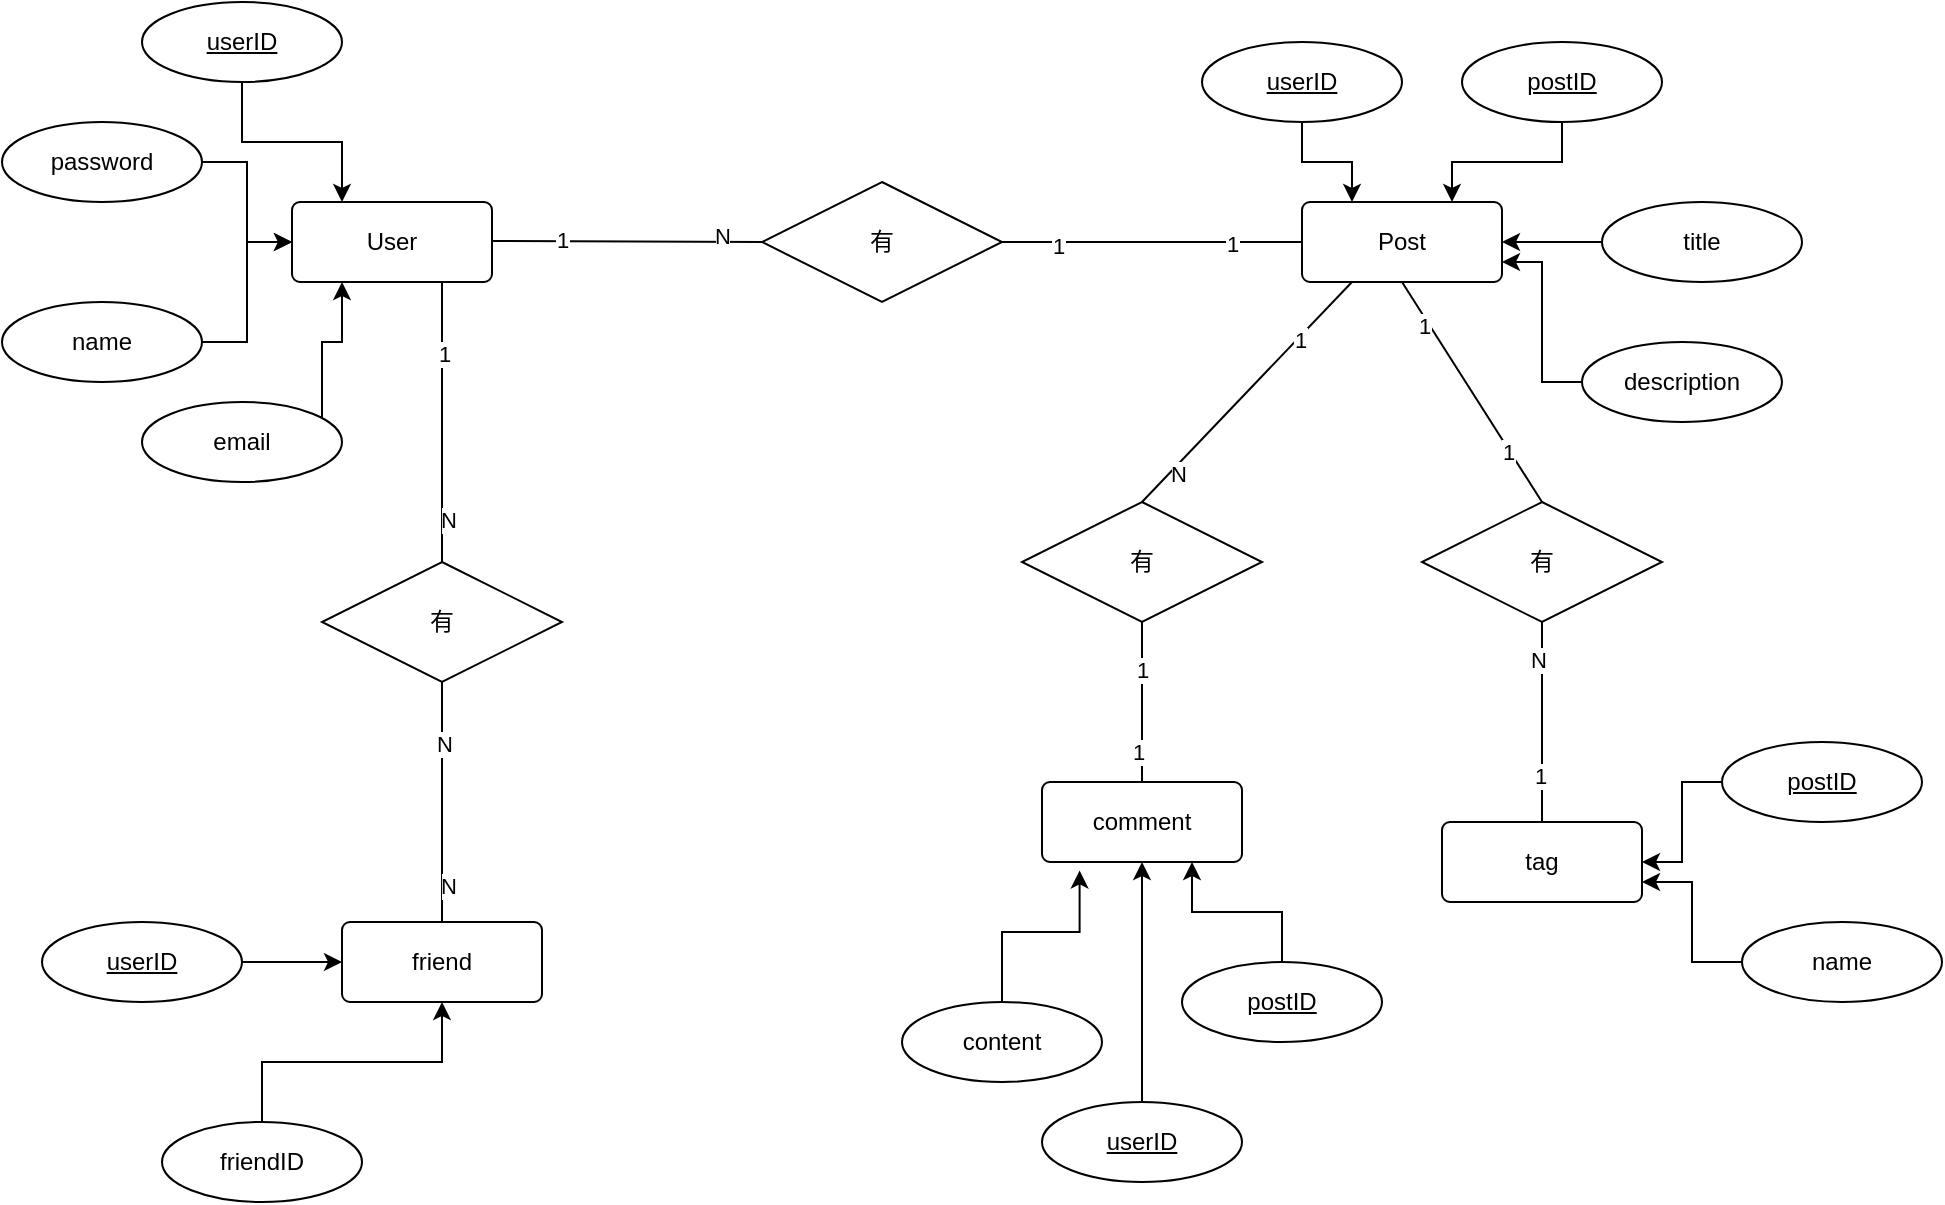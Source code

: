 <mxfile version="21.3.8" type="github">
  <diagram id="R2lEEEUBdFMjLlhIrx00" name="Page-1">
    <mxGraphModel dx="1500" dy="773" grid="1" gridSize="10" guides="1" tooltips="1" connect="1" arrows="1" fold="1" page="1" pageScale="1" pageWidth="850" pageHeight="1100" math="0" shadow="0" extFonts="Permanent Marker^https://fonts.googleapis.com/css?family=Permanent+Marker">
      <root>
        <mxCell id="0" />
        <mxCell id="1" parent="0" />
        <mxCell id="f5dtG0LYJ4X8ntDvLw5E-8" style="edgeStyle=orthogonalEdgeStyle;rounded=0;orthogonalLoop=1;jettySize=auto;html=1;entryX=0;entryY=0.5;entryDx=0;entryDy=0;" edge="1" parent="1" source="f5dtG0LYJ4X8ntDvLw5E-1" target="f5dtG0LYJ4X8ntDvLw5E-5">
          <mxGeometry relative="1" as="geometry" />
        </mxCell>
        <mxCell id="f5dtG0LYJ4X8ntDvLw5E-1" value="name&lt;span id=&quot;docs-internal-guid-c04d8e55-7fff-e13b-721e-d48469350705&quot;&gt;&lt;/span&gt;" style="ellipse;whiteSpace=wrap;html=1;align=center;" vertex="1" parent="1">
          <mxGeometry x="80" y="260" width="100" height="40" as="geometry" />
        </mxCell>
        <mxCell id="f5dtG0LYJ4X8ntDvLw5E-3" value="有" style="shape=rhombus;perimeter=rhombusPerimeter;whiteSpace=wrap;html=1;align=center;" vertex="1" parent="1">
          <mxGeometry x="460" y="200" width="120" height="60" as="geometry" />
        </mxCell>
        <mxCell id="f5dtG0LYJ4X8ntDvLw5E-5" value="User" style="rounded=1;arcSize=10;whiteSpace=wrap;html=1;align=center;" vertex="1" parent="1">
          <mxGeometry x="225" y="210" width="100" height="40" as="geometry" />
        </mxCell>
        <mxCell id="f5dtG0LYJ4X8ntDvLw5E-10" style="edgeStyle=orthogonalEdgeStyle;rounded=0;orthogonalLoop=1;jettySize=auto;html=1;entryX=0.25;entryY=0;entryDx=0;entryDy=0;" edge="1" parent="1" source="f5dtG0LYJ4X8ntDvLw5E-6" target="f5dtG0LYJ4X8ntDvLw5E-5">
          <mxGeometry relative="1" as="geometry" />
        </mxCell>
        <mxCell id="f5dtG0LYJ4X8ntDvLw5E-6" value="userID" style="ellipse;whiteSpace=wrap;html=1;align=center;fontStyle=4;" vertex="1" parent="1">
          <mxGeometry x="150" y="110" width="100" height="40" as="geometry" />
        </mxCell>
        <mxCell id="f5dtG0LYJ4X8ntDvLw5E-9" style="edgeStyle=orthogonalEdgeStyle;rounded=0;orthogonalLoop=1;jettySize=auto;html=1;entryX=0;entryY=0.5;entryDx=0;entryDy=0;" edge="1" parent="1" source="f5dtG0LYJ4X8ntDvLw5E-7" target="f5dtG0LYJ4X8ntDvLw5E-5">
          <mxGeometry relative="1" as="geometry" />
        </mxCell>
        <mxCell id="f5dtG0LYJ4X8ntDvLw5E-7" value="password&lt;span id=&quot;docs-internal-guid-c04d8e55-7fff-e13b-721e-d48469350705&quot;&gt;&lt;/span&gt;" style="ellipse;whiteSpace=wrap;html=1;align=center;" vertex="1" parent="1">
          <mxGeometry x="80" y="170" width="100" height="40" as="geometry" />
        </mxCell>
        <mxCell id="f5dtG0LYJ4X8ntDvLw5E-12" style="edgeStyle=orthogonalEdgeStyle;rounded=0;orthogonalLoop=1;jettySize=auto;html=1;entryX=0.25;entryY=1;entryDx=0;entryDy=0;" edge="1" parent="1" source="f5dtG0LYJ4X8ntDvLw5E-11" target="f5dtG0LYJ4X8ntDvLw5E-5">
          <mxGeometry relative="1" as="geometry">
            <Array as="points">
              <mxPoint x="240" y="280" />
              <mxPoint x="250" y="280" />
            </Array>
          </mxGeometry>
        </mxCell>
        <mxCell id="f5dtG0LYJ4X8ntDvLw5E-11" value="email&lt;span id=&quot;docs-internal-guid-c04d8e55-7fff-e13b-721e-d48469350705&quot;&gt;&lt;/span&gt;" style="ellipse;whiteSpace=wrap;html=1;align=center;" vertex="1" parent="1">
          <mxGeometry x="150" y="310" width="100" height="40" as="geometry" />
        </mxCell>
        <mxCell id="f5dtG0LYJ4X8ntDvLw5E-14" value="" style="endArrow=none;html=1;rounded=0;entryX=0;entryY=0.5;entryDx=0;entryDy=0;" edge="1" parent="1" target="f5dtG0LYJ4X8ntDvLw5E-3">
          <mxGeometry relative="1" as="geometry">
            <mxPoint x="325" y="229.5" as="sourcePoint" />
            <mxPoint x="485" y="229.5" as="targetPoint" />
          </mxGeometry>
        </mxCell>
        <mxCell id="f5dtG0LYJ4X8ntDvLw5E-15" value="1" style="edgeLabel;html=1;align=center;verticalAlign=middle;resizable=0;points=[];" vertex="1" connectable="0" parent="f5dtG0LYJ4X8ntDvLw5E-14">
          <mxGeometry x="-0.484" y="1" relative="1" as="geometry">
            <mxPoint as="offset" />
          </mxGeometry>
        </mxCell>
        <mxCell id="f5dtG0LYJ4X8ntDvLw5E-16" value="N" style="edgeLabel;html=1;align=center;verticalAlign=middle;resizable=0;points=[];" vertex="1" connectable="0" parent="f5dtG0LYJ4X8ntDvLw5E-14">
          <mxGeometry x="0.698" y="3" relative="1" as="geometry">
            <mxPoint as="offset" />
          </mxGeometry>
        </mxCell>
        <mxCell id="f5dtG0LYJ4X8ntDvLw5E-17" value="Post" style="rounded=1;arcSize=10;whiteSpace=wrap;html=1;align=center;" vertex="1" parent="1">
          <mxGeometry x="730" y="210" width="100" height="40" as="geometry" />
        </mxCell>
        <mxCell id="f5dtG0LYJ4X8ntDvLw5E-18" value="" style="endArrow=none;html=1;rounded=0;exitX=1;exitY=0.5;exitDx=0;exitDy=0;entryX=0;entryY=0.5;entryDx=0;entryDy=0;" edge="1" parent="1" source="f5dtG0LYJ4X8ntDvLw5E-3" target="f5dtG0LYJ4X8ntDvLw5E-17">
          <mxGeometry relative="1" as="geometry">
            <mxPoint x="570" y="220" as="sourcePoint" />
            <mxPoint x="730" y="220" as="targetPoint" />
          </mxGeometry>
        </mxCell>
        <mxCell id="f5dtG0LYJ4X8ntDvLw5E-19" value="1" style="edgeLabel;html=1;align=center;verticalAlign=middle;resizable=0;points=[];" vertex="1" connectable="0" parent="f5dtG0LYJ4X8ntDvLw5E-18">
          <mxGeometry x="-0.632" y="-2" relative="1" as="geometry">
            <mxPoint as="offset" />
          </mxGeometry>
        </mxCell>
        <mxCell id="f5dtG0LYJ4X8ntDvLw5E-20" value="1" style="edgeLabel;html=1;align=center;verticalAlign=middle;resizable=0;points=[];" vertex="1" connectable="0" parent="f5dtG0LYJ4X8ntDvLw5E-18">
          <mxGeometry x="0.528" y="-1" relative="1" as="geometry">
            <mxPoint as="offset" />
          </mxGeometry>
        </mxCell>
        <mxCell id="f5dtG0LYJ4X8ntDvLw5E-23" style="edgeStyle=orthogonalEdgeStyle;rounded=0;orthogonalLoop=1;jettySize=auto;html=1;entryX=0.25;entryY=0;entryDx=0;entryDy=0;" edge="1" parent="1" source="f5dtG0LYJ4X8ntDvLw5E-21" target="f5dtG0LYJ4X8ntDvLw5E-17">
          <mxGeometry relative="1" as="geometry" />
        </mxCell>
        <mxCell id="f5dtG0LYJ4X8ntDvLw5E-21" value="userID" style="ellipse;whiteSpace=wrap;html=1;align=center;fontStyle=4;" vertex="1" parent="1">
          <mxGeometry x="680" y="130" width="100" height="40" as="geometry" />
        </mxCell>
        <mxCell id="f5dtG0LYJ4X8ntDvLw5E-24" style="edgeStyle=orthogonalEdgeStyle;rounded=0;orthogonalLoop=1;jettySize=auto;html=1;entryX=0.75;entryY=0;entryDx=0;entryDy=0;" edge="1" parent="1" source="f5dtG0LYJ4X8ntDvLw5E-22" target="f5dtG0LYJ4X8ntDvLw5E-17">
          <mxGeometry relative="1" as="geometry" />
        </mxCell>
        <mxCell id="f5dtG0LYJ4X8ntDvLw5E-22" value="postID" style="ellipse;whiteSpace=wrap;html=1;align=center;fontStyle=4;" vertex="1" parent="1">
          <mxGeometry x="810" y="130" width="100" height="40" as="geometry" />
        </mxCell>
        <mxCell id="f5dtG0LYJ4X8ntDvLw5E-26" value="" style="edgeStyle=orthogonalEdgeStyle;rounded=0;orthogonalLoop=1;jettySize=auto;html=1;" edge="1" parent="1" source="f5dtG0LYJ4X8ntDvLw5E-25" target="f5dtG0LYJ4X8ntDvLw5E-17">
          <mxGeometry relative="1" as="geometry" />
        </mxCell>
        <mxCell id="f5dtG0LYJ4X8ntDvLw5E-25" value="title&lt;span id=&quot;docs-internal-guid-c04d8e55-7fff-e13b-721e-d48469350705&quot;&gt;&lt;/span&gt;" style="ellipse;whiteSpace=wrap;html=1;align=center;" vertex="1" parent="1">
          <mxGeometry x="880" y="210" width="100" height="40" as="geometry" />
        </mxCell>
        <mxCell id="f5dtG0LYJ4X8ntDvLw5E-28" style="edgeStyle=orthogonalEdgeStyle;rounded=0;orthogonalLoop=1;jettySize=auto;html=1;entryX=1;entryY=0.75;entryDx=0;entryDy=0;" edge="1" parent="1" source="f5dtG0LYJ4X8ntDvLw5E-27" target="f5dtG0LYJ4X8ntDvLw5E-17">
          <mxGeometry relative="1" as="geometry" />
        </mxCell>
        <mxCell id="f5dtG0LYJ4X8ntDvLw5E-27" value="description&lt;span id=&quot;docs-internal-guid-c04d8e55-7fff-e13b-721e-d48469350705&quot;&gt;&lt;/span&gt;" style="ellipse;whiteSpace=wrap;html=1;align=center;" vertex="1" parent="1">
          <mxGeometry x="870" y="280" width="100" height="40" as="geometry" />
        </mxCell>
        <mxCell id="f5dtG0LYJ4X8ntDvLw5E-29" value="tag" style="rounded=1;arcSize=10;whiteSpace=wrap;html=1;align=center;" vertex="1" parent="1">
          <mxGeometry x="800" y="520" width="100" height="40" as="geometry" />
        </mxCell>
        <mxCell id="f5dtG0LYJ4X8ntDvLw5E-30" value="有" style="shape=rhombus;perimeter=rhombusPerimeter;whiteSpace=wrap;html=1;align=center;" vertex="1" parent="1">
          <mxGeometry x="790" y="360" width="120" height="60" as="geometry" />
        </mxCell>
        <mxCell id="f5dtG0LYJ4X8ntDvLw5E-32" value="" style="endArrow=none;html=1;rounded=0;exitX=0.5;exitY=1;exitDx=0;exitDy=0;entryX=0.5;entryY=0;entryDx=0;entryDy=0;" edge="1" parent="1" source="f5dtG0LYJ4X8ntDvLw5E-17" target="f5dtG0LYJ4X8ntDvLw5E-30">
          <mxGeometry relative="1" as="geometry">
            <mxPoint x="590" y="329.5" as="sourcePoint" />
            <mxPoint x="740" y="329.5" as="targetPoint" />
          </mxGeometry>
        </mxCell>
        <mxCell id="f5dtG0LYJ4X8ntDvLw5E-33" value="1" style="edgeLabel;html=1;align=center;verticalAlign=middle;resizable=0;points=[];" vertex="1" connectable="0" parent="f5dtG0LYJ4X8ntDvLw5E-32">
          <mxGeometry x="-0.632" y="-2" relative="1" as="geometry">
            <mxPoint as="offset" />
          </mxGeometry>
        </mxCell>
        <mxCell id="f5dtG0LYJ4X8ntDvLw5E-34" value="1" style="edgeLabel;html=1;align=center;verticalAlign=middle;resizable=0;points=[];" vertex="1" connectable="0" parent="f5dtG0LYJ4X8ntDvLw5E-32">
          <mxGeometry x="0.528" y="-1" relative="1" as="geometry">
            <mxPoint as="offset" />
          </mxGeometry>
        </mxCell>
        <mxCell id="f5dtG0LYJ4X8ntDvLw5E-35" value="" style="endArrow=none;html=1;rounded=0;exitX=0.5;exitY=1;exitDx=0;exitDy=0;entryX=0.5;entryY=0;entryDx=0;entryDy=0;" edge="1" parent="1" source="f5dtG0LYJ4X8ntDvLw5E-30" target="f5dtG0LYJ4X8ntDvLw5E-29">
          <mxGeometry relative="1" as="geometry">
            <mxPoint x="860" y="280" as="sourcePoint" />
            <mxPoint x="860" y="370" as="targetPoint" />
          </mxGeometry>
        </mxCell>
        <mxCell id="f5dtG0LYJ4X8ntDvLw5E-36" value="N" style="edgeLabel;html=1;align=center;verticalAlign=middle;resizable=0;points=[];" vertex="1" connectable="0" parent="f5dtG0LYJ4X8ntDvLw5E-35">
          <mxGeometry x="-0.632" y="-2" relative="1" as="geometry">
            <mxPoint as="offset" />
          </mxGeometry>
        </mxCell>
        <mxCell id="f5dtG0LYJ4X8ntDvLw5E-37" value="1" style="edgeLabel;html=1;align=center;verticalAlign=middle;resizable=0;points=[];" vertex="1" connectable="0" parent="f5dtG0LYJ4X8ntDvLw5E-35">
          <mxGeometry x="0.528" y="-1" relative="1" as="geometry">
            <mxPoint as="offset" />
          </mxGeometry>
        </mxCell>
        <mxCell id="f5dtG0LYJ4X8ntDvLw5E-40" value="" style="edgeStyle=orthogonalEdgeStyle;rounded=0;orthogonalLoop=1;jettySize=auto;html=1;" edge="1" parent="1" source="f5dtG0LYJ4X8ntDvLw5E-39" target="f5dtG0LYJ4X8ntDvLw5E-29">
          <mxGeometry relative="1" as="geometry" />
        </mxCell>
        <mxCell id="f5dtG0LYJ4X8ntDvLw5E-39" value="postID" style="ellipse;whiteSpace=wrap;html=1;align=center;fontStyle=4;" vertex="1" parent="1">
          <mxGeometry x="940" y="480" width="100" height="40" as="geometry" />
        </mxCell>
        <mxCell id="f5dtG0LYJ4X8ntDvLw5E-43" style="edgeStyle=orthogonalEdgeStyle;rounded=0;orthogonalLoop=1;jettySize=auto;html=1;entryX=1;entryY=0.75;entryDx=0;entryDy=0;" edge="1" parent="1" source="f5dtG0LYJ4X8ntDvLw5E-42" target="f5dtG0LYJ4X8ntDvLw5E-29">
          <mxGeometry relative="1" as="geometry" />
        </mxCell>
        <mxCell id="f5dtG0LYJ4X8ntDvLw5E-42" value="name&lt;span id=&quot;docs-internal-guid-c04d8e55-7fff-e13b-721e-d48469350705&quot;&gt;&lt;/span&gt;" style="ellipse;whiteSpace=wrap;html=1;align=center;" vertex="1" parent="1">
          <mxGeometry x="950" y="570" width="100" height="40" as="geometry" />
        </mxCell>
        <mxCell id="f5dtG0LYJ4X8ntDvLw5E-45" value="有" style="shape=rhombus;perimeter=rhombusPerimeter;whiteSpace=wrap;html=1;align=center;" vertex="1" parent="1">
          <mxGeometry x="590" y="360" width="120" height="60" as="geometry" />
        </mxCell>
        <mxCell id="f5dtG0LYJ4X8ntDvLw5E-48" value="" style="endArrow=none;html=1;rounded=0;entryX=0.5;entryY=0;entryDx=0;entryDy=0;exitX=0.25;exitY=1;exitDx=0;exitDy=0;" edge="1" parent="1" source="f5dtG0LYJ4X8ntDvLw5E-17" target="f5dtG0LYJ4X8ntDvLw5E-45">
          <mxGeometry relative="1" as="geometry">
            <mxPoint x="335" y="239.5" as="sourcePoint" />
            <mxPoint x="470" y="240" as="targetPoint" />
          </mxGeometry>
        </mxCell>
        <mxCell id="f5dtG0LYJ4X8ntDvLw5E-49" value="1" style="edgeLabel;html=1;align=center;verticalAlign=middle;resizable=0;points=[];" vertex="1" connectable="0" parent="f5dtG0LYJ4X8ntDvLw5E-48">
          <mxGeometry x="-0.484" y="1" relative="1" as="geometry">
            <mxPoint as="offset" />
          </mxGeometry>
        </mxCell>
        <mxCell id="f5dtG0LYJ4X8ntDvLw5E-50" value="N" style="edgeLabel;html=1;align=center;verticalAlign=middle;resizable=0;points=[];" vertex="1" connectable="0" parent="f5dtG0LYJ4X8ntDvLw5E-48">
          <mxGeometry x="0.698" y="3" relative="1" as="geometry">
            <mxPoint as="offset" />
          </mxGeometry>
        </mxCell>
        <mxCell id="f5dtG0LYJ4X8ntDvLw5E-51" value="comment" style="rounded=1;arcSize=10;whiteSpace=wrap;html=1;align=center;" vertex="1" parent="1">
          <mxGeometry x="600" y="500" width="100" height="40" as="geometry" />
        </mxCell>
        <mxCell id="f5dtG0LYJ4X8ntDvLw5E-54" style="edgeStyle=orthogonalEdgeStyle;rounded=0;orthogonalLoop=1;jettySize=auto;html=1;entryX=0.75;entryY=1;entryDx=0;entryDy=0;" edge="1" parent="1" source="f5dtG0LYJ4X8ntDvLw5E-53" target="f5dtG0LYJ4X8ntDvLw5E-51">
          <mxGeometry relative="1" as="geometry" />
        </mxCell>
        <mxCell id="f5dtG0LYJ4X8ntDvLw5E-53" value="postID" style="ellipse;whiteSpace=wrap;html=1;align=center;fontStyle=4;" vertex="1" parent="1">
          <mxGeometry x="670" y="590" width="100" height="40" as="geometry" />
        </mxCell>
        <mxCell id="f5dtG0LYJ4X8ntDvLw5E-57" style="edgeStyle=orthogonalEdgeStyle;rounded=0;orthogonalLoop=1;jettySize=auto;html=1;" edge="1" parent="1" source="f5dtG0LYJ4X8ntDvLw5E-56">
          <mxGeometry relative="1" as="geometry">
            <mxPoint x="650" y="540" as="targetPoint" />
            <Array as="points">
              <mxPoint x="650" y="540" />
            </Array>
          </mxGeometry>
        </mxCell>
        <mxCell id="f5dtG0LYJ4X8ntDvLw5E-56" value="userID" style="ellipse;whiteSpace=wrap;html=1;align=center;fontStyle=4;" vertex="1" parent="1">
          <mxGeometry x="600" y="660" width="100" height="40" as="geometry" />
        </mxCell>
        <mxCell id="f5dtG0LYJ4X8ntDvLw5E-59" style="edgeStyle=orthogonalEdgeStyle;rounded=0;orthogonalLoop=1;jettySize=auto;html=1;entryX=0.188;entryY=1.105;entryDx=0;entryDy=0;entryPerimeter=0;" edge="1" parent="1" source="f5dtG0LYJ4X8ntDvLw5E-58" target="f5dtG0LYJ4X8ntDvLw5E-51">
          <mxGeometry relative="1" as="geometry" />
        </mxCell>
        <mxCell id="f5dtG0LYJ4X8ntDvLw5E-58" value="content" style="ellipse;whiteSpace=wrap;html=1;align=center;" vertex="1" parent="1">
          <mxGeometry x="530" y="610" width="100" height="40" as="geometry" />
        </mxCell>
        <mxCell id="f5dtG0LYJ4X8ntDvLw5E-61" value="" style="endArrow=none;html=1;rounded=0;exitX=0.5;exitY=0;exitDx=0;exitDy=0;entryX=0.5;entryY=1;entryDx=0;entryDy=0;" edge="1" parent="1" source="f5dtG0LYJ4X8ntDvLw5E-51" target="f5dtG0LYJ4X8ntDvLw5E-45">
          <mxGeometry relative="1" as="geometry">
            <mxPoint x="590" y="240" as="sourcePoint" />
            <mxPoint x="740" y="240" as="targetPoint" />
          </mxGeometry>
        </mxCell>
        <mxCell id="f5dtG0LYJ4X8ntDvLw5E-69" value="1" style="edgeLabel;html=1;align=center;verticalAlign=middle;resizable=0;points=[];" vertex="1" connectable="0" parent="f5dtG0LYJ4X8ntDvLw5E-61">
          <mxGeometry x="-0.625" y="2" relative="1" as="geometry">
            <mxPoint as="offset" />
          </mxGeometry>
        </mxCell>
        <mxCell id="f5dtG0LYJ4X8ntDvLw5E-70" value="1" style="edgeLabel;html=1;align=center;verticalAlign=middle;resizable=0;points=[];" vertex="1" connectable="0" parent="f5dtG0LYJ4X8ntDvLw5E-61">
          <mxGeometry x="0.4" relative="1" as="geometry">
            <mxPoint as="offset" />
          </mxGeometry>
        </mxCell>
        <mxCell id="f5dtG0LYJ4X8ntDvLw5E-64" value="有" style="shape=rhombus;perimeter=rhombusPerimeter;whiteSpace=wrap;html=1;align=center;" vertex="1" parent="1">
          <mxGeometry x="240" y="390" width="120" height="60" as="geometry" />
        </mxCell>
        <mxCell id="f5dtG0LYJ4X8ntDvLw5E-65" value="" style="endArrow=none;html=1;rounded=0;entryX=0.5;entryY=0;entryDx=0;entryDy=0;exitX=0.75;exitY=1;exitDx=0;exitDy=0;" edge="1" parent="1" source="f5dtG0LYJ4X8ntDvLw5E-5" target="f5dtG0LYJ4X8ntDvLw5E-64">
          <mxGeometry relative="1" as="geometry">
            <mxPoint x="335" y="239.5" as="sourcePoint" />
            <mxPoint x="470" y="240" as="targetPoint" />
          </mxGeometry>
        </mxCell>
        <mxCell id="f5dtG0LYJ4X8ntDvLw5E-66" value="1" style="edgeLabel;html=1;align=center;verticalAlign=middle;resizable=0;points=[];" vertex="1" connectable="0" parent="f5dtG0LYJ4X8ntDvLw5E-65">
          <mxGeometry x="-0.484" y="1" relative="1" as="geometry">
            <mxPoint as="offset" />
          </mxGeometry>
        </mxCell>
        <mxCell id="f5dtG0LYJ4X8ntDvLw5E-67" value="N" style="edgeLabel;html=1;align=center;verticalAlign=middle;resizable=0;points=[];" vertex="1" connectable="0" parent="f5dtG0LYJ4X8ntDvLw5E-65">
          <mxGeometry x="0.698" y="3" relative="1" as="geometry">
            <mxPoint as="offset" />
          </mxGeometry>
        </mxCell>
        <mxCell id="f5dtG0LYJ4X8ntDvLw5E-68" value="friend" style="rounded=1;arcSize=10;whiteSpace=wrap;html=1;align=center;" vertex="1" parent="1">
          <mxGeometry x="250" y="570" width="100" height="40" as="geometry" />
        </mxCell>
        <mxCell id="f5dtG0LYJ4X8ntDvLw5E-71" value="" style="endArrow=none;html=1;rounded=0;entryX=0.5;entryY=0;entryDx=0;entryDy=0;exitX=0.5;exitY=1;exitDx=0;exitDy=0;" edge="1" parent="1" source="f5dtG0LYJ4X8ntDvLw5E-64" target="f5dtG0LYJ4X8ntDvLw5E-68">
          <mxGeometry relative="1" as="geometry">
            <mxPoint x="335" y="239.5" as="sourcePoint" />
            <mxPoint x="470" y="240" as="targetPoint" />
          </mxGeometry>
        </mxCell>
        <mxCell id="f5dtG0LYJ4X8ntDvLw5E-72" value="N" style="edgeLabel;html=1;align=center;verticalAlign=middle;resizable=0;points=[];" vertex="1" connectable="0" parent="f5dtG0LYJ4X8ntDvLw5E-71">
          <mxGeometry x="-0.484" y="1" relative="1" as="geometry">
            <mxPoint as="offset" />
          </mxGeometry>
        </mxCell>
        <mxCell id="f5dtG0LYJ4X8ntDvLw5E-73" value="N" style="edgeLabel;html=1;align=center;verticalAlign=middle;resizable=0;points=[];" vertex="1" connectable="0" parent="f5dtG0LYJ4X8ntDvLw5E-71">
          <mxGeometry x="0.698" y="3" relative="1" as="geometry">
            <mxPoint as="offset" />
          </mxGeometry>
        </mxCell>
        <mxCell id="f5dtG0LYJ4X8ntDvLw5E-76" value="" style="edgeStyle=orthogonalEdgeStyle;rounded=0;orthogonalLoop=1;jettySize=auto;html=1;" edge="1" parent="1" source="f5dtG0LYJ4X8ntDvLw5E-74" target="f5dtG0LYJ4X8ntDvLw5E-68">
          <mxGeometry relative="1" as="geometry" />
        </mxCell>
        <mxCell id="f5dtG0LYJ4X8ntDvLw5E-74" value="userID" style="ellipse;whiteSpace=wrap;html=1;align=center;fontStyle=4;" vertex="1" parent="1">
          <mxGeometry x="100" y="570" width="100" height="40" as="geometry" />
        </mxCell>
        <mxCell id="f5dtG0LYJ4X8ntDvLw5E-79" style="edgeStyle=orthogonalEdgeStyle;rounded=0;orthogonalLoop=1;jettySize=auto;html=1;entryX=0.5;entryY=1;entryDx=0;entryDy=0;" edge="1" parent="1" source="f5dtG0LYJ4X8ntDvLw5E-78" target="f5dtG0LYJ4X8ntDvLw5E-68">
          <mxGeometry relative="1" as="geometry" />
        </mxCell>
        <mxCell id="f5dtG0LYJ4X8ntDvLw5E-78" value="friendID&lt;span id=&quot;docs-internal-guid-c04d8e55-7fff-e13b-721e-d48469350705&quot;&gt;&lt;/span&gt;" style="ellipse;whiteSpace=wrap;html=1;align=center;" vertex="1" parent="1">
          <mxGeometry x="160" y="670" width="100" height="40" as="geometry" />
        </mxCell>
      </root>
    </mxGraphModel>
  </diagram>
</mxfile>
